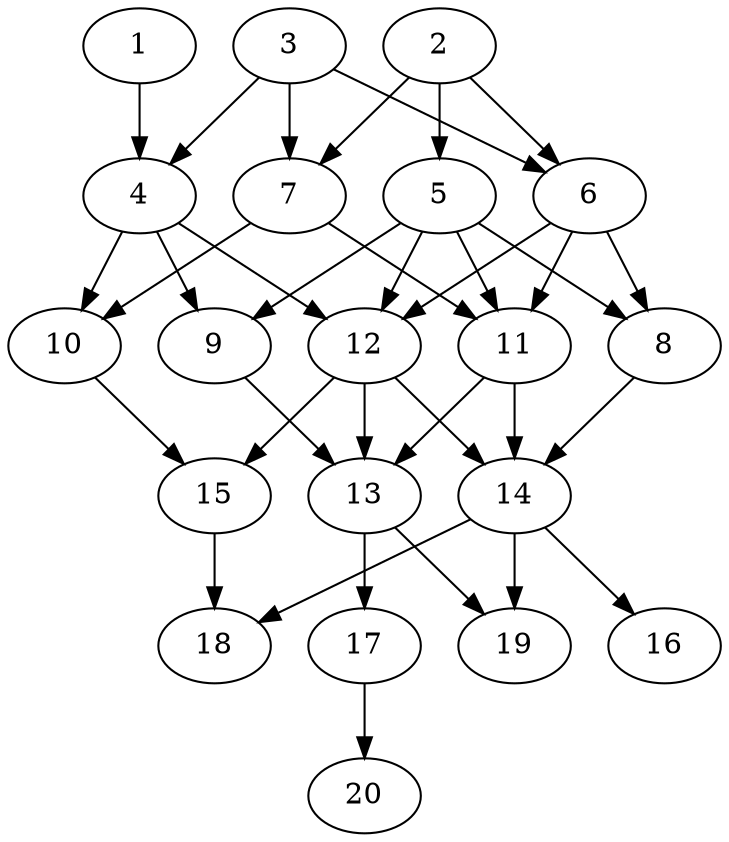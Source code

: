 // DAG automatically generated by daggen at Thu Oct  3 13:58:42 2019
// ./daggen --dot -n 20 --ccr 0.4 --fat 0.5 --regular 0.5 --density 0.6 --mindata 5242880 --maxdata 52428800 
digraph G {
  1 [size="63641600", alpha="0.01", expect_size="25456640"] 
  1 -> 4 [size ="25456640"]
  2 [size="23723520", alpha="0.05", expect_size="9489408"] 
  2 -> 5 [size ="9489408"]
  2 -> 6 [size ="9489408"]
  2 -> 7 [size ="9489408"]
  3 [size="88522240", alpha="0.05", expect_size="35408896"] 
  3 -> 4 [size ="35408896"]
  3 -> 6 [size ="35408896"]
  3 -> 7 [size ="35408896"]
  4 [size="87495680", alpha="0.14", expect_size="34998272"] 
  4 -> 9 [size ="34998272"]
  4 -> 10 [size ="34998272"]
  4 -> 12 [size ="34998272"]
  5 [size="107786240", alpha="0.18", expect_size="43114496"] 
  5 -> 8 [size ="43114496"]
  5 -> 9 [size ="43114496"]
  5 -> 11 [size ="43114496"]
  5 -> 12 [size ="43114496"]
  6 [size="98365440", alpha="0.09", expect_size="39346176"] 
  6 -> 8 [size ="39346176"]
  6 -> 11 [size ="39346176"]
  6 -> 12 [size ="39346176"]
  7 [size="68838400", alpha="0.17", expect_size="27535360"] 
  7 -> 10 [size ="27535360"]
  7 -> 11 [size ="27535360"]
  8 [size="30348800", alpha="0.14", expect_size="12139520"] 
  8 -> 14 [size ="12139520"]
  9 [size="90283520", alpha="0.05", expect_size="36113408"] 
  9 -> 13 [size ="36113408"]
  10 [size="81489920", alpha="0.17", expect_size="32595968"] 
  10 -> 15 [size ="32595968"]
  11 [size="88317440", alpha="0.07", expect_size="35326976"] 
  11 -> 13 [size ="35326976"]
  11 -> 14 [size ="35326976"]
  12 [size="94246400", alpha="0.07", expect_size="37698560"] 
  12 -> 13 [size ="37698560"]
  12 -> 14 [size ="37698560"]
  12 -> 15 [size ="37698560"]
  13 [size="121428480", alpha="0.18", expect_size="48571392"] 
  13 -> 17 [size ="48571392"]
  13 -> 19 [size ="48571392"]
  14 [size="32051200", alpha="0.04", expect_size="12820480"] 
  14 -> 16 [size ="12820480"]
  14 -> 18 [size ="12820480"]
  14 -> 19 [size ="12820480"]
  15 [size="114593280", alpha="0.20", expect_size="45837312"] 
  15 -> 18 [size ="45837312"]
  16 [size="105712640", alpha="0.16", expect_size="42285056"] 
  17 [size="41377280", alpha="0.03", expect_size="16550912"] 
  17 -> 20 [size ="16550912"]
  18 [size="22361600", alpha="0.06", expect_size="8944640"] 
  19 [size="102256640", alpha="0.18", expect_size="40902656"] 
  20 [size="16023040", alpha="0.18", expect_size="6409216"] 
}
